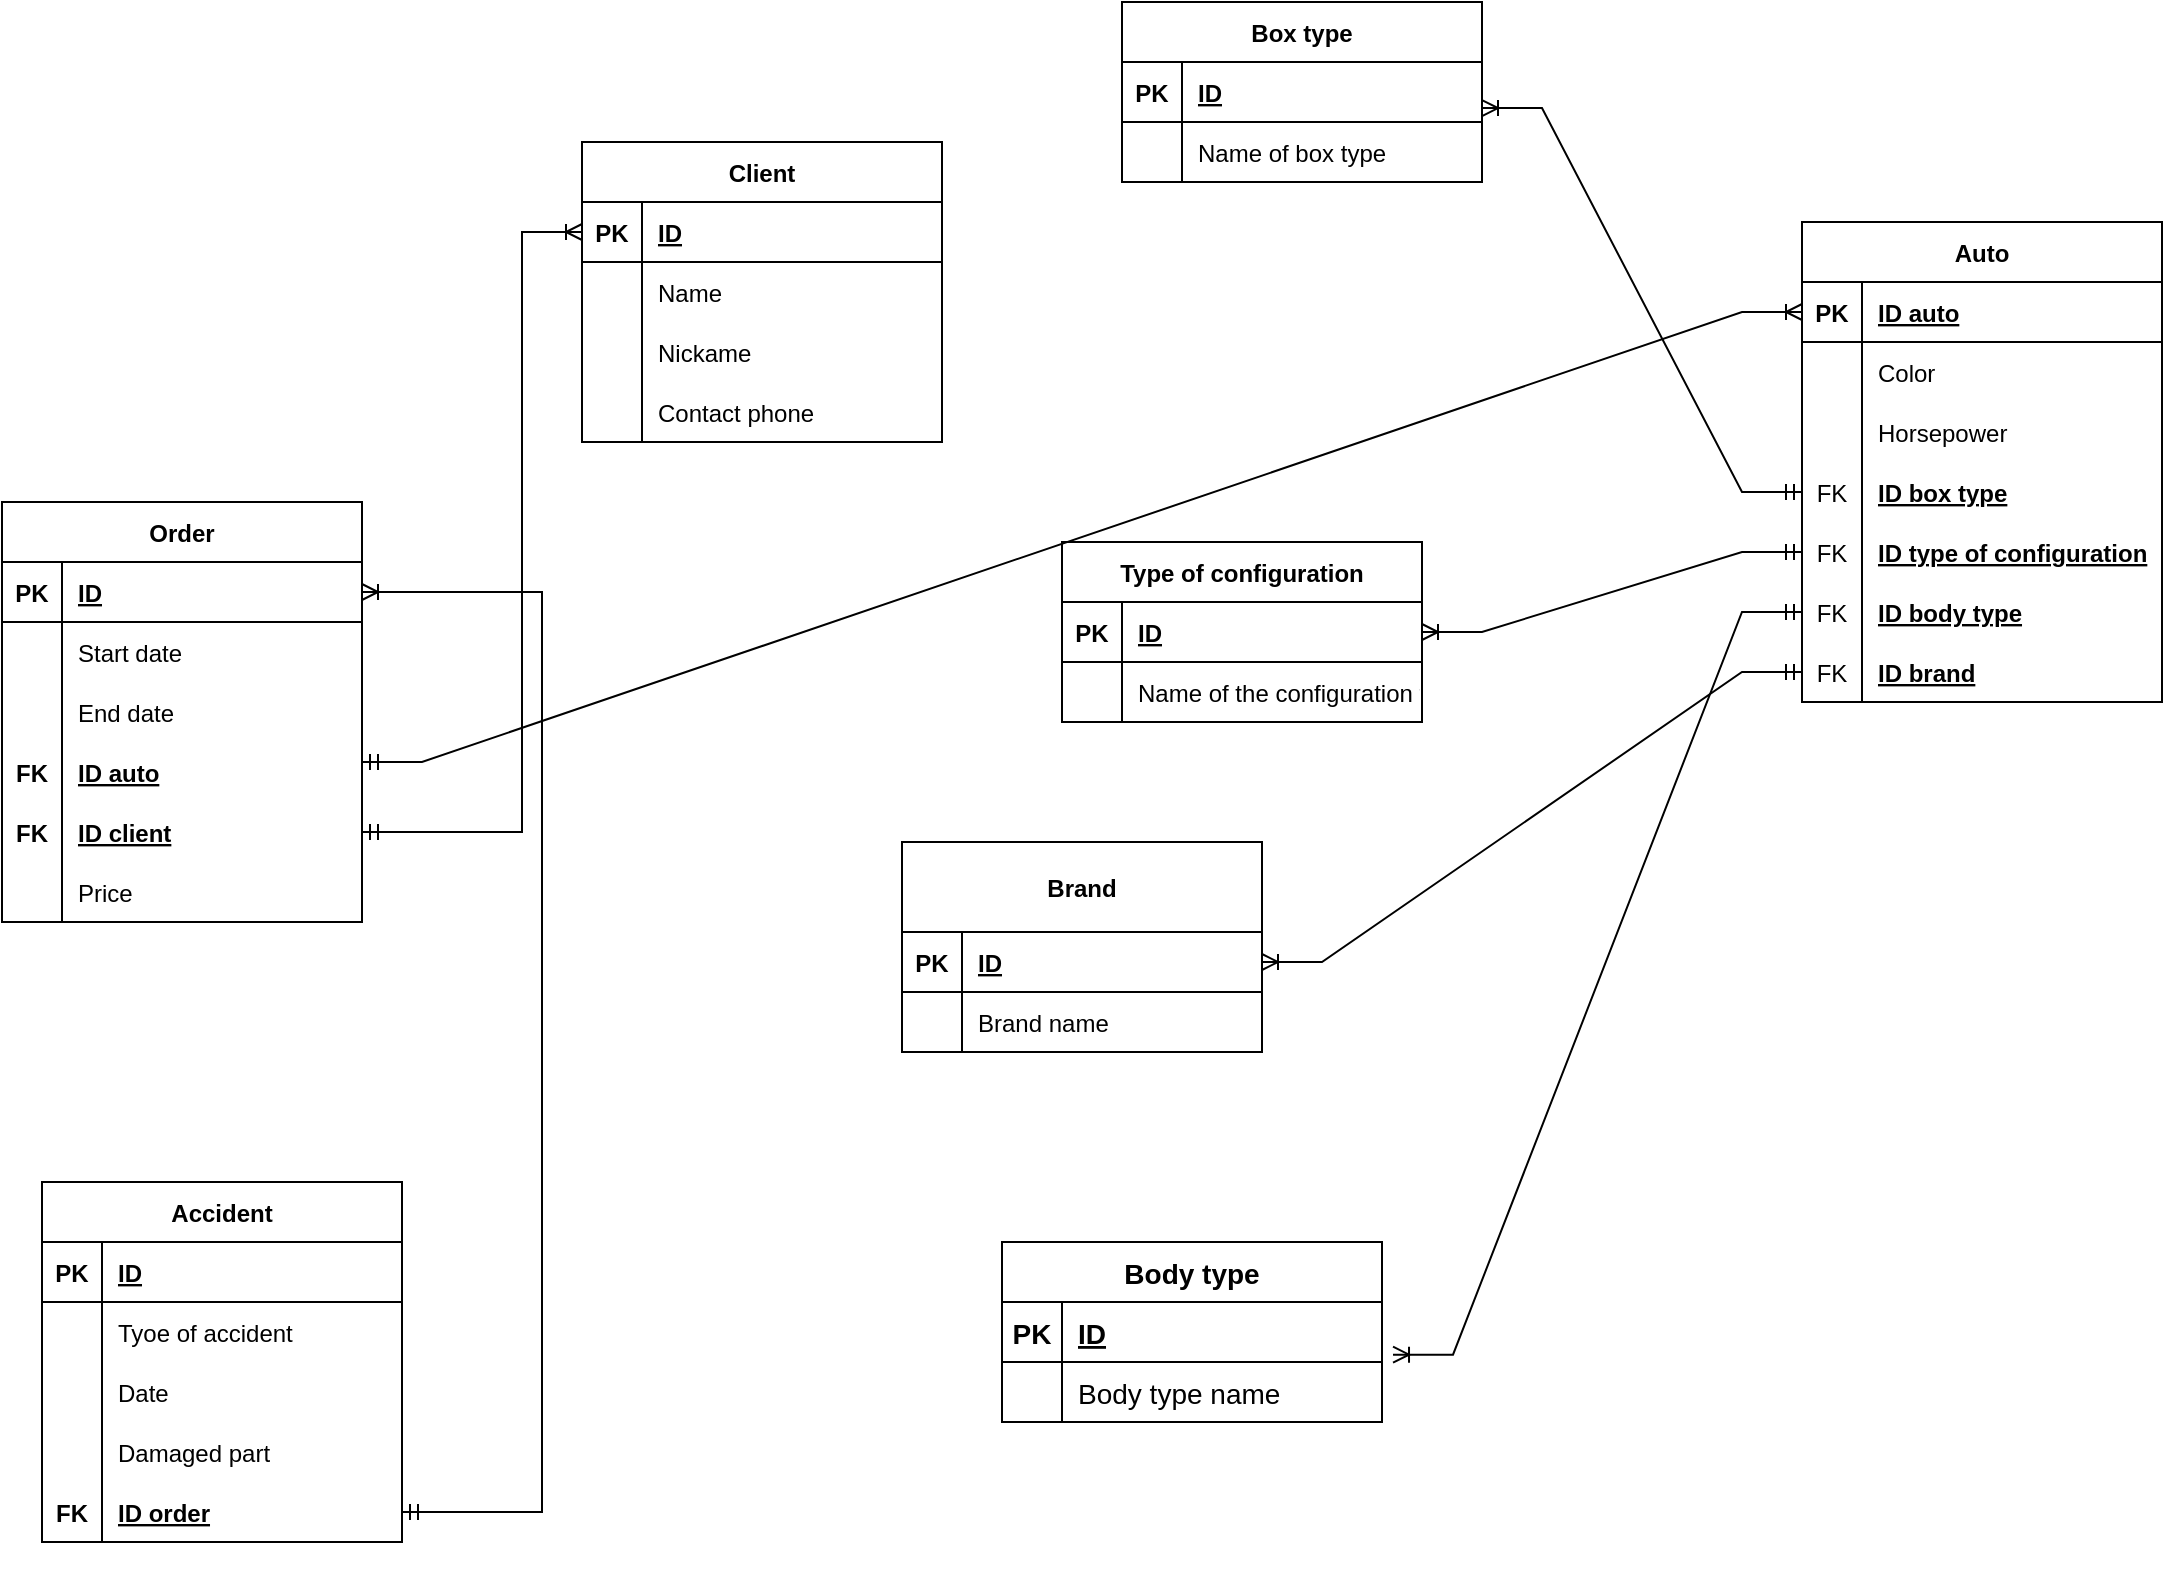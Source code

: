 <mxfile version="20.6.0" type="google"><diagram name="Page-1" id="e56a1550-8fbb-45ad-956c-1786394a9013"><mxGraphModel grid="1" page="1" gridSize="10" guides="1" tooltips="1" connect="1" arrows="1" fold="1" pageScale="1" pageWidth="1100" pageHeight="850" background="none" math="0" shadow="0"><root><mxCell id="0"/><mxCell id="1" parent="0"/><mxCell id="OHwSxQG4Iwk2W_eX7GAl-2" value="Auto" style="shape=table;startSize=30;container=1;collapsible=1;childLayout=tableLayout;fixedRows=1;rowLines=0;fontStyle=1;align=center;resizeLast=1;" vertex="1" parent="1"><mxGeometry x="960" y="-770" width="180" height="240" as="geometry"/></mxCell><mxCell id="OHwSxQG4Iwk2W_eX7GAl-3" value="" style="shape=tableRow;horizontal=0;startSize=0;swimlaneHead=0;swimlaneBody=0;fillColor=none;collapsible=0;dropTarget=0;points=[[0,0.5],[1,0.5]];portConstraint=eastwest;top=0;left=0;right=0;bottom=1;" vertex="1" parent="OHwSxQG4Iwk2W_eX7GAl-2"><mxGeometry y="30" width="180" height="30" as="geometry"/></mxCell><mxCell id="OHwSxQG4Iwk2W_eX7GAl-4" value="PK" style="shape=partialRectangle;connectable=0;fillColor=none;top=0;left=0;bottom=0;right=0;fontStyle=1;overflow=hidden;" vertex="1" parent="OHwSxQG4Iwk2W_eX7GAl-3"><mxGeometry width="30" height="30" as="geometry"><mxRectangle width="30" height="30" as="alternateBounds"/></mxGeometry></mxCell><mxCell id="OHwSxQG4Iwk2W_eX7GAl-5" value="ID auto" style="shape=partialRectangle;connectable=0;fillColor=none;top=0;left=0;bottom=0;right=0;align=left;spacingLeft=6;fontStyle=5;overflow=hidden;" vertex="1" parent="OHwSxQG4Iwk2W_eX7GAl-3"><mxGeometry x="30" width="150" height="30" as="geometry"><mxRectangle width="150" height="30" as="alternateBounds"/></mxGeometry></mxCell><mxCell id="OHwSxQG4Iwk2W_eX7GAl-12" value="" style="shape=tableRow;horizontal=0;startSize=0;swimlaneHead=0;swimlaneBody=0;fillColor=none;collapsible=0;dropTarget=0;points=[[0,0.5],[1,0.5]];portConstraint=eastwest;top=0;left=0;right=0;bottom=0;" vertex="1" parent="OHwSxQG4Iwk2W_eX7GAl-2"><mxGeometry y="60" width="180" height="30" as="geometry"/></mxCell><mxCell id="OHwSxQG4Iwk2W_eX7GAl-13" value="" style="shape=partialRectangle;connectable=0;fillColor=none;top=0;left=0;bottom=0;right=0;editable=1;overflow=hidden;" vertex="1" parent="OHwSxQG4Iwk2W_eX7GAl-12"><mxGeometry width="30" height="30" as="geometry"><mxRectangle width="30" height="30" as="alternateBounds"/></mxGeometry></mxCell><mxCell id="OHwSxQG4Iwk2W_eX7GAl-14" value="Color" style="shape=partialRectangle;connectable=0;fillColor=none;top=0;left=0;bottom=0;right=0;align=left;spacingLeft=6;overflow=hidden;" vertex="1" parent="OHwSxQG4Iwk2W_eX7GAl-12"><mxGeometry x="30" width="150" height="30" as="geometry"><mxRectangle width="150" height="30" as="alternateBounds"/></mxGeometry></mxCell><mxCell id="OHwSxQG4Iwk2W_eX7GAl-135" style="shape=tableRow;horizontal=0;startSize=0;swimlaneHead=0;swimlaneBody=0;fillColor=none;collapsible=0;dropTarget=0;points=[[0,0.5],[1,0.5]];portConstraint=eastwest;top=0;left=0;right=0;bottom=0;" vertex="1" parent="OHwSxQG4Iwk2W_eX7GAl-2"><mxGeometry y="90" width="180" height="30" as="geometry"/></mxCell><mxCell id="OHwSxQG4Iwk2W_eX7GAl-136" style="shape=partialRectangle;connectable=0;fillColor=none;top=0;left=0;bottom=0;right=0;editable=1;overflow=hidden;" vertex="1" parent="OHwSxQG4Iwk2W_eX7GAl-135"><mxGeometry width="30" height="30" as="geometry"><mxRectangle width="30" height="30" as="alternateBounds"/></mxGeometry></mxCell><mxCell id="OHwSxQG4Iwk2W_eX7GAl-137" value="Horsepower" style="shape=partialRectangle;connectable=0;fillColor=none;top=0;left=0;bottom=0;right=0;align=left;spacingLeft=6;overflow=hidden;" vertex="1" parent="OHwSxQG4Iwk2W_eX7GAl-135"><mxGeometry x="30" width="150" height="30" as="geometry"><mxRectangle width="150" height="30" as="alternateBounds"/></mxGeometry></mxCell><mxCell id="OHwSxQG4Iwk2W_eX7GAl-278" style="shape=tableRow;horizontal=0;startSize=0;swimlaneHead=0;swimlaneBody=0;fillColor=none;collapsible=0;dropTarget=0;points=[[0,0.5],[1,0.5]];portConstraint=eastwest;top=0;left=0;right=0;bottom=0;" vertex="1" parent="OHwSxQG4Iwk2W_eX7GAl-2"><mxGeometry y="120" width="180" height="30" as="geometry"/></mxCell><mxCell id="OHwSxQG4Iwk2W_eX7GAl-279" value="FK" style="shape=partialRectangle;connectable=0;fillColor=none;top=0;left=0;bottom=0;right=0;editable=1;overflow=hidden;" vertex="1" parent="OHwSxQG4Iwk2W_eX7GAl-278"><mxGeometry width="30" height="30" as="geometry"><mxRectangle width="30" height="30" as="alternateBounds"/></mxGeometry></mxCell><mxCell id="OHwSxQG4Iwk2W_eX7GAl-280" value="ID box type" style="shape=partialRectangle;connectable=0;fillColor=none;top=0;left=0;bottom=0;right=0;align=left;spacingLeft=6;overflow=hidden;fontStyle=5" vertex="1" parent="OHwSxQG4Iwk2W_eX7GAl-278"><mxGeometry x="30" width="150" height="30" as="geometry"><mxRectangle width="150" height="30" as="alternateBounds"/></mxGeometry></mxCell><mxCell id="OHwSxQG4Iwk2W_eX7GAl-284" style="shape=tableRow;horizontal=0;startSize=0;swimlaneHead=0;swimlaneBody=0;fillColor=none;collapsible=0;dropTarget=0;points=[[0,0.5],[1,0.5]];portConstraint=eastwest;top=0;left=0;right=0;bottom=0;" vertex="1" parent="OHwSxQG4Iwk2W_eX7GAl-2"><mxGeometry y="150" width="180" height="30" as="geometry"/></mxCell><mxCell id="OHwSxQG4Iwk2W_eX7GAl-285" value="FK" style="shape=partialRectangle;connectable=0;fillColor=none;top=0;left=0;bottom=0;right=0;editable=1;overflow=hidden;" vertex="1" parent="OHwSxQG4Iwk2W_eX7GAl-284"><mxGeometry width="30" height="30" as="geometry"><mxRectangle width="30" height="30" as="alternateBounds"/></mxGeometry></mxCell><mxCell id="OHwSxQG4Iwk2W_eX7GAl-286" value="ID type of configuration" style="shape=partialRectangle;connectable=0;fillColor=none;top=0;left=0;bottom=0;right=0;align=left;spacingLeft=6;overflow=hidden;fontStyle=5" vertex="1" parent="OHwSxQG4Iwk2W_eX7GAl-284"><mxGeometry x="30" width="150" height="30" as="geometry"><mxRectangle width="150" height="30" as="alternateBounds"/></mxGeometry></mxCell><mxCell id="OHwSxQG4Iwk2W_eX7GAl-289" style="shape=tableRow;horizontal=0;startSize=0;swimlaneHead=0;swimlaneBody=0;fillColor=none;collapsible=0;dropTarget=0;points=[[0,0.5],[1,0.5]];portConstraint=eastwest;top=0;left=0;right=0;bottom=0;" vertex="1" parent="OHwSxQG4Iwk2W_eX7GAl-2"><mxGeometry y="180" width="180" height="30" as="geometry"/></mxCell><mxCell id="OHwSxQG4Iwk2W_eX7GAl-290" value="FK" style="shape=partialRectangle;connectable=0;fillColor=none;top=0;left=0;bottom=0;right=0;editable=1;overflow=hidden;" vertex="1" parent="OHwSxQG4Iwk2W_eX7GAl-289"><mxGeometry width="30" height="30" as="geometry"><mxRectangle width="30" height="30" as="alternateBounds"/></mxGeometry></mxCell><mxCell id="OHwSxQG4Iwk2W_eX7GAl-291" value="ID body type" style="shape=partialRectangle;connectable=0;fillColor=none;top=0;left=0;bottom=0;right=0;align=left;spacingLeft=6;overflow=hidden;fontStyle=5" vertex="1" parent="OHwSxQG4Iwk2W_eX7GAl-289"><mxGeometry x="30" width="150" height="30" as="geometry"><mxRectangle width="150" height="30" as="alternateBounds"/></mxGeometry></mxCell><mxCell id="OHwSxQG4Iwk2W_eX7GAl-292" style="shape=tableRow;horizontal=0;startSize=0;swimlaneHead=0;swimlaneBody=0;fillColor=none;collapsible=0;dropTarget=0;points=[[0,0.5],[1,0.5]];portConstraint=eastwest;top=0;left=0;right=0;bottom=0;" vertex="1" parent="OHwSxQG4Iwk2W_eX7GAl-2"><mxGeometry y="210" width="180" height="30" as="geometry"/></mxCell><mxCell id="OHwSxQG4Iwk2W_eX7GAl-293" value="FK" style="shape=partialRectangle;connectable=0;fillColor=none;top=0;left=0;bottom=0;right=0;editable=1;overflow=hidden;" vertex="1" parent="OHwSxQG4Iwk2W_eX7GAl-292"><mxGeometry width="30" height="30" as="geometry"><mxRectangle width="30" height="30" as="alternateBounds"/></mxGeometry></mxCell><mxCell id="OHwSxQG4Iwk2W_eX7GAl-294" value="ID brand" style="shape=partialRectangle;connectable=0;fillColor=none;top=0;left=0;bottom=0;right=0;align=left;spacingLeft=6;overflow=hidden;fontStyle=5" vertex="1" parent="OHwSxQG4Iwk2W_eX7GAl-292"><mxGeometry x="30" width="150" height="30" as="geometry"><mxRectangle width="150" height="30" as="alternateBounds"/></mxGeometry></mxCell><mxCell id="OHwSxQG4Iwk2W_eX7GAl-36" value="Client" style="shape=table;startSize=30;container=1;collapsible=1;childLayout=tableLayout;fixedRows=1;rowLines=0;fontStyle=1;align=center;resizeLast=1;" vertex="1" parent="1"><mxGeometry x="350" y="-810" width="180" height="150" as="geometry"/></mxCell><mxCell id="OHwSxQG4Iwk2W_eX7GAl-37" value="" style="shape=tableRow;horizontal=0;startSize=0;swimlaneHead=0;swimlaneBody=0;fillColor=none;collapsible=0;dropTarget=0;points=[[0,0.5],[1,0.5]];portConstraint=eastwest;top=0;left=0;right=0;bottom=1;" vertex="1" parent="OHwSxQG4Iwk2W_eX7GAl-36"><mxGeometry y="30" width="180" height="30" as="geometry"/></mxCell><mxCell id="OHwSxQG4Iwk2W_eX7GAl-38" value="PK" style="shape=partialRectangle;connectable=0;fillColor=none;top=0;left=0;bottom=0;right=0;fontStyle=1;overflow=hidden;" vertex="1" parent="OHwSxQG4Iwk2W_eX7GAl-37"><mxGeometry width="30" height="30" as="geometry"><mxRectangle width="30" height="30" as="alternateBounds"/></mxGeometry></mxCell><mxCell id="OHwSxQG4Iwk2W_eX7GAl-39" value="ID" style="shape=partialRectangle;connectable=0;fillColor=none;top=0;left=0;bottom=0;right=0;align=left;spacingLeft=6;fontStyle=5;overflow=hidden;" vertex="1" parent="OHwSxQG4Iwk2W_eX7GAl-37"><mxGeometry x="30" width="150" height="30" as="geometry"><mxRectangle width="150" height="30" as="alternateBounds"/></mxGeometry></mxCell><mxCell id="OHwSxQG4Iwk2W_eX7GAl-43" value="" style="shape=tableRow;horizontal=0;startSize=0;swimlaneHead=0;swimlaneBody=0;fillColor=none;collapsible=0;dropTarget=0;points=[[0,0.5],[1,0.5]];portConstraint=eastwest;top=0;left=0;right=0;bottom=0;" vertex="1" parent="OHwSxQG4Iwk2W_eX7GAl-36"><mxGeometry y="60" width="180" height="30" as="geometry"/></mxCell><mxCell id="OHwSxQG4Iwk2W_eX7GAl-44" value="" style="shape=partialRectangle;connectable=0;fillColor=none;top=0;left=0;bottom=0;right=0;editable=1;overflow=hidden;" vertex="1" parent="OHwSxQG4Iwk2W_eX7GAl-43"><mxGeometry width="30" height="30" as="geometry"><mxRectangle width="30" height="30" as="alternateBounds"/></mxGeometry></mxCell><mxCell id="OHwSxQG4Iwk2W_eX7GAl-45" value="Name" style="shape=partialRectangle;connectable=0;fillColor=none;top=0;left=0;bottom=0;right=0;align=left;spacingLeft=6;overflow=hidden;" vertex="1" parent="OHwSxQG4Iwk2W_eX7GAl-43"><mxGeometry x="30" width="150" height="30" as="geometry"><mxRectangle width="150" height="30" as="alternateBounds"/></mxGeometry></mxCell><mxCell id="OHwSxQG4Iwk2W_eX7GAl-46" value="" style="shape=tableRow;horizontal=0;startSize=0;swimlaneHead=0;swimlaneBody=0;fillColor=none;collapsible=0;dropTarget=0;points=[[0,0.5],[1,0.5]];portConstraint=eastwest;top=0;left=0;right=0;bottom=0;" vertex="1" parent="OHwSxQG4Iwk2W_eX7GAl-36"><mxGeometry y="90" width="180" height="30" as="geometry"/></mxCell><mxCell id="OHwSxQG4Iwk2W_eX7GAl-47" value="" style="shape=partialRectangle;connectable=0;fillColor=none;top=0;left=0;bottom=0;right=0;editable=1;overflow=hidden;" vertex="1" parent="OHwSxQG4Iwk2W_eX7GAl-46"><mxGeometry width="30" height="30" as="geometry"><mxRectangle width="30" height="30" as="alternateBounds"/></mxGeometry></mxCell><mxCell id="OHwSxQG4Iwk2W_eX7GAl-48" value="Nickame" style="shape=partialRectangle;connectable=0;fillColor=none;top=0;left=0;bottom=0;right=0;align=left;spacingLeft=6;overflow=hidden;" vertex="1" parent="OHwSxQG4Iwk2W_eX7GAl-46"><mxGeometry x="30" width="150" height="30" as="geometry"><mxRectangle width="150" height="30" as="alternateBounds"/></mxGeometry></mxCell><mxCell id="qkiEtNcjVx7nkfg8av_S-1" style="shape=tableRow;horizontal=0;startSize=0;swimlaneHead=0;swimlaneBody=0;fillColor=none;collapsible=0;dropTarget=0;points=[[0,0.5],[1,0.5]];portConstraint=eastwest;top=0;left=0;right=0;bottom=0;" vertex="1" parent="OHwSxQG4Iwk2W_eX7GAl-36"><mxGeometry y="120" width="180" height="30" as="geometry"/></mxCell><mxCell id="qkiEtNcjVx7nkfg8av_S-2" style="shape=partialRectangle;connectable=0;fillColor=none;top=0;left=0;bottom=0;right=0;editable=1;overflow=hidden;" vertex="1" parent="qkiEtNcjVx7nkfg8av_S-1"><mxGeometry width="30" height="30" as="geometry"><mxRectangle width="30" height="30" as="alternateBounds"/></mxGeometry></mxCell><mxCell id="qkiEtNcjVx7nkfg8av_S-3" value="Contact phone" style="shape=partialRectangle;connectable=0;fillColor=none;top=0;left=0;bottom=0;right=0;align=left;spacingLeft=6;overflow=hidden;" vertex="1" parent="qkiEtNcjVx7nkfg8av_S-1"><mxGeometry x="30" width="150" height="30" as="geometry"><mxRectangle width="150" height="30" as="alternateBounds"/></mxGeometry></mxCell><mxCell id="OHwSxQG4Iwk2W_eX7GAl-62" value="Order" style="shape=table;startSize=30;container=1;collapsible=1;childLayout=tableLayout;fixedRows=1;rowLines=0;fontStyle=1;align=center;resizeLast=1;" vertex="1" parent="1"><mxGeometry x="60" y="-630" width="180" height="210" as="geometry"/></mxCell><mxCell id="OHwSxQG4Iwk2W_eX7GAl-63" value="" style="shape=tableRow;horizontal=0;startSize=0;swimlaneHead=0;swimlaneBody=0;fillColor=none;collapsible=0;dropTarget=0;points=[[0,0.5],[1,0.5]];portConstraint=eastwest;top=0;left=0;right=0;bottom=1;" vertex="1" parent="OHwSxQG4Iwk2W_eX7GAl-62"><mxGeometry y="30" width="180" height="30" as="geometry"/></mxCell><mxCell id="OHwSxQG4Iwk2W_eX7GAl-64" value="PK" style="shape=partialRectangle;connectable=0;fillColor=none;top=0;left=0;bottom=0;right=0;fontStyle=1;overflow=hidden;" vertex="1" parent="OHwSxQG4Iwk2W_eX7GAl-63"><mxGeometry width="30" height="30" as="geometry"><mxRectangle width="30" height="30" as="alternateBounds"/></mxGeometry></mxCell><mxCell id="OHwSxQG4Iwk2W_eX7GAl-65" value="ID" style="shape=partialRectangle;connectable=0;fillColor=none;top=0;left=0;bottom=0;right=0;align=left;spacingLeft=6;fontStyle=5;overflow=hidden;" vertex="1" parent="OHwSxQG4Iwk2W_eX7GAl-63"><mxGeometry x="30" width="150" height="30" as="geometry"><mxRectangle width="150" height="30" as="alternateBounds"/></mxGeometry></mxCell><mxCell id="OHwSxQG4Iwk2W_eX7GAl-66" value="" style="shape=tableRow;horizontal=0;startSize=0;swimlaneHead=0;swimlaneBody=0;fillColor=none;collapsible=0;dropTarget=0;points=[[0,0.5],[1,0.5]];portConstraint=eastwest;top=0;left=0;right=0;bottom=0;" vertex="1" parent="OHwSxQG4Iwk2W_eX7GAl-62"><mxGeometry y="60" width="180" height="30" as="geometry"/></mxCell><mxCell id="OHwSxQG4Iwk2W_eX7GAl-67" value="" style="shape=partialRectangle;connectable=0;fillColor=none;top=0;left=0;bottom=0;right=0;editable=1;overflow=hidden;" vertex="1" parent="OHwSxQG4Iwk2W_eX7GAl-66"><mxGeometry width="30" height="30" as="geometry"><mxRectangle width="30" height="30" as="alternateBounds"/></mxGeometry></mxCell><mxCell id="OHwSxQG4Iwk2W_eX7GAl-68" value="Start date" style="shape=partialRectangle;connectable=0;fillColor=none;top=0;left=0;bottom=0;right=0;align=left;spacingLeft=6;overflow=hidden;" vertex="1" parent="OHwSxQG4Iwk2W_eX7GAl-66"><mxGeometry x="30" width="150" height="30" as="geometry"><mxRectangle width="150" height="30" as="alternateBounds"/></mxGeometry></mxCell><mxCell id="qkiEtNcjVx7nkfg8av_S-4" style="shape=tableRow;horizontal=0;startSize=0;swimlaneHead=0;swimlaneBody=0;fillColor=none;collapsible=0;dropTarget=0;points=[[0,0.5],[1,0.5]];portConstraint=eastwest;top=0;left=0;right=0;bottom=0;" vertex="1" parent="OHwSxQG4Iwk2W_eX7GAl-62"><mxGeometry y="90" width="180" height="30" as="geometry"/></mxCell><mxCell id="qkiEtNcjVx7nkfg8av_S-5" style="shape=partialRectangle;connectable=0;fillColor=none;top=0;left=0;bottom=0;right=0;editable=1;overflow=hidden;" vertex="1" parent="qkiEtNcjVx7nkfg8av_S-4"><mxGeometry width="30" height="30" as="geometry"><mxRectangle width="30" height="30" as="alternateBounds"/></mxGeometry></mxCell><mxCell id="qkiEtNcjVx7nkfg8av_S-6" value="End date" style="shape=partialRectangle;connectable=0;fillColor=none;top=0;left=0;bottom=0;right=0;align=left;spacingLeft=6;overflow=hidden;" vertex="1" parent="qkiEtNcjVx7nkfg8av_S-4"><mxGeometry x="30" width="150" height="30" as="geometry"><mxRectangle width="150" height="30" as="alternateBounds"/></mxGeometry></mxCell><mxCell id="OHwSxQG4Iwk2W_eX7GAl-69" value="" style="shape=tableRow;horizontal=0;startSize=0;swimlaneHead=0;swimlaneBody=0;fillColor=none;collapsible=0;dropTarget=0;points=[[0,0.5],[1,0.5]];portConstraint=eastwest;top=0;left=0;right=0;bottom=0;" vertex="1" parent="OHwSxQG4Iwk2W_eX7GAl-62"><mxGeometry y="120" width="180" height="30" as="geometry"/></mxCell><mxCell id="OHwSxQG4Iwk2W_eX7GAl-70" value="FK" style="shape=partialRectangle;connectable=0;fillColor=none;top=0;left=0;bottom=0;right=0;editable=1;overflow=hidden;fontStyle=1" vertex="1" parent="OHwSxQG4Iwk2W_eX7GAl-69"><mxGeometry width="30" height="30" as="geometry"><mxRectangle width="30" height="30" as="alternateBounds"/></mxGeometry></mxCell><mxCell id="OHwSxQG4Iwk2W_eX7GAl-71" value="ID auto" style="shape=partialRectangle;connectable=0;fillColor=none;top=0;left=0;bottom=0;right=0;align=left;spacingLeft=6;overflow=hidden;fontStyle=5" vertex="1" parent="OHwSxQG4Iwk2W_eX7GAl-69"><mxGeometry x="30" width="150" height="30" as="geometry"><mxRectangle width="150" height="30" as="alternateBounds"/></mxGeometry></mxCell><mxCell id="OHwSxQG4Iwk2W_eX7GAl-72" value="" style="shape=tableRow;horizontal=0;startSize=0;swimlaneHead=0;swimlaneBody=0;fillColor=none;collapsible=0;dropTarget=0;points=[[0,0.5],[1,0.5]];portConstraint=eastwest;top=0;left=0;right=0;bottom=0;" vertex="1" parent="OHwSxQG4Iwk2W_eX7GAl-62"><mxGeometry y="150" width="180" height="30" as="geometry"/></mxCell><mxCell id="OHwSxQG4Iwk2W_eX7GAl-73" value="FK" style="shape=partialRectangle;connectable=0;fillColor=none;top=0;left=0;bottom=0;right=0;editable=1;overflow=hidden;fontStyle=1" vertex="1" parent="OHwSxQG4Iwk2W_eX7GAl-72"><mxGeometry width="30" height="30" as="geometry"><mxRectangle width="30" height="30" as="alternateBounds"/></mxGeometry></mxCell><mxCell id="OHwSxQG4Iwk2W_eX7GAl-74" value="ID client" style="shape=partialRectangle;connectable=0;fillColor=none;top=0;left=0;bottom=0;right=0;align=left;spacingLeft=6;overflow=hidden;fontStyle=5" vertex="1" parent="OHwSxQG4Iwk2W_eX7GAl-72"><mxGeometry x="30" width="150" height="30" as="geometry"><mxRectangle width="150" height="30" as="alternateBounds"/></mxGeometry></mxCell><mxCell id="OHwSxQG4Iwk2W_eX7GAl-144" style="shape=tableRow;horizontal=0;startSize=0;swimlaneHead=0;swimlaneBody=0;fillColor=none;collapsible=0;dropTarget=0;points=[[0,0.5],[1,0.5]];portConstraint=eastwest;top=0;left=0;right=0;bottom=0;" vertex="1" parent="OHwSxQG4Iwk2W_eX7GAl-62"><mxGeometry y="180" width="180" height="30" as="geometry"/></mxCell><mxCell id="OHwSxQG4Iwk2W_eX7GAl-145" style="shape=partialRectangle;connectable=0;fillColor=none;top=0;left=0;bottom=0;right=0;editable=1;overflow=hidden;fontStyle=5" vertex="1" parent="OHwSxQG4Iwk2W_eX7GAl-144"><mxGeometry width="30" height="30" as="geometry"><mxRectangle width="30" height="30" as="alternateBounds"/></mxGeometry></mxCell><mxCell id="OHwSxQG4Iwk2W_eX7GAl-146" value="Price" style="shape=partialRectangle;connectable=0;fillColor=none;top=0;left=0;bottom=0;right=0;align=left;spacingLeft=6;overflow=hidden;fontStyle=0" vertex="1" parent="OHwSxQG4Iwk2W_eX7GAl-144"><mxGeometry x="30" width="150" height="30" as="geometry"><mxRectangle width="150" height="30" as="alternateBounds"/></mxGeometry></mxCell><mxCell id="OHwSxQG4Iwk2W_eX7GAl-118" value="" style="shape=tableRow;horizontal=0;startSize=0;swimlaneHead=0;swimlaneBody=0;fillColor=none;collapsible=0;dropTarget=0;points=[[0,0.5],[1,0.5]];portConstraint=eastwest;top=0;left=0;right=0;bottom=0;" vertex="1" parent="1"><mxGeometry x="470" y="-120" width="180" height="30" as="geometry"/></mxCell><mxCell id="OHwSxQG4Iwk2W_eX7GAl-119" value="" style="shape=partialRectangle;connectable=0;fillColor=none;top=0;left=0;bottom=0;right=0;editable=1;overflow=hidden;" vertex="1" parent="OHwSxQG4Iwk2W_eX7GAl-118"><mxGeometry width="30" height="30" as="geometry"><mxRectangle width="30" height="30" as="alternateBounds"/></mxGeometry></mxCell><mxCell id="OHwSxQG4Iwk2W_eX7GAl-168" value="Accident" style="shape=table;startSize=30;container=1;collapsible=1;childLayout=tableLayout;fixedRows=1;rowLines=0;fontStyle=1;align=center;resizeLast=1;" vertex="1" parent="1"><mxGeometry x="80" y="-290" width="180" height="180" as="geometry"/></mxCell><mxCell id="OHwSxQG4Iwk2W_eX7GAl-169" value="" style="shape=tableRow;horizontal=0;startSize=0;swimlaneHead=0;swimlaneBody=0;fillColor=none;collapsible=0;dropTarget=0;points=[[0,0.5],[1,0.5]];portConstraint=eastwest;top=0;left=0;right=0;bottom=1;" vertex="1" parent="OHwSxQG4Iwk2W_eX7GAl-168"><mxGeometry y="30" width="180" height="30" as="geometry"/></mxCell><mxCell id="OHwSxQG4Iwk2W_eX7GAl-170" value="PK" style="shape=partialRectangle;connectable=0;fillColor=none;top=0;left=0;bottom=0;right=0;fontStyle=1;overflow=hidden;" vertex="1" parent="OHwSxQG4Iwk2W_eX7GAl-169"><mxGeometry width="30" height="30" as="geometry"><mxRectangle width="30" height="30" as="alternateBounds"/></mxGeometry></mxCell><mxCell id="OHwSxQG4Iwk2W_eX7GAl-171" value="ID" style="shape=partialRectangle;connectable=0;fillColor=none;top=0;left=0;bottom=0;right=0;align=left;spacingLeft=6;fontStyle=5;overflow=hidden;" vertex="1" parent="OHwSxQG4Iwk2W_eX7GAl-169"><mxGeometry x="30" width="150" height="30" as="geometry"><mxRectangle width="150" height="30" as="alternateBounds"/></mxGeometry></mxCell><mxCell id="OHwSxQG4Iwk2W_eX7GAl-172" value="" style="shape=tableRow;horizontal=0;startSize=0;swimlaneHead=0;swimlaneBody=0;fillColor=none;collapsible=0;dropTarget=0;points=[[0,0.5],[1,0.5]];portConstraint=eastwest;top=0;left=0;right=0;bottom=0;" vertex="1" parent="OHwSxQG4Iwk2W_eX7GAl-168"><mxGeometry y="60" width="180" height="30" as="geometry"/></mxCell><mxCell id="OHwSxQG4Iwk2W_eX7GAl-173" value="" style="shape=partialRectangle;connectable=0;fillColor=none;top=0;left=0;bottom=0;right=0;editable=1;overflow=hidden;" vertex="1" parent="OHwSxQG4Iwk2W_eX7GAl-172"><mxGeometry width="30" height="30" as="geometry"><mxRectangle width="30" height="30" as="alternateBounds"/></mxGeometry></mxCell><mxCell id="OHwSxQG4Iwk2W_eX7GAl-174" value="Tyoe of accident" style="shape=partialRectangle;connectable=0;fillColor=none;top=0;left=0;bottom=0;right=0;align=left;spacingLeft=6;overflow=hidden;" vertex="1" parent="OHwSxQG4Iwk2W_eX7GAl-172"><mxGeometry x="30" width="150" height="30" as="geometry"><mxRectangle width="150" height="30" as="alternateBounds"/></mxGeometry></mxCell><mxCell id="OHwSxQG4Iwk2W_eX7GAl-175" value="" style="shape=tableRow;horizontal=0;startSize=0;swimlaneHead=0;swimlaneBody=0;fillColor=none;collapsible=0;dropTarget=0;points=[[0,0.5],[1,0.5]];portConstraint=eastwest;top=0;left=0;right=0;bottom=0;" vertex="1" parent="OHwSxQG4Iwk2W_eX7GAl-168"><mxGeometry y="90" width="180" height="30" as="geometry"/></mxCell><mxCell id="OHwSxQG4Iwk2W_eX7GAl-176" value="" style="shape=partialRectangle;connectable=0;fillColor=none;top=0;left=0;bottom=0;right=0;editable=1;overflow=hidden;" vertex="1" parent="OHwSxQG4Iwk2W_eX7GAl-175"><mxGeometry width="30" height="30" as="geometry"><mxRectangle width="30" height="30" as="alternateBounds"/></mxGeometry></mxCell><mxCell id="OHwSxQG4Iwk2W_eX7GAl-177" value="Date" style="shape=partialRectangle;connectable=0;fillColor=none;top=0;left=0;bottom=0;right=0;align=left;spacingLeft=6;overflow=hidden;" vertex="1" parent="OHwSxQG4Iwk2W_eX7GAl-175"><mxGeometry x="30" width="150" height="30" as="geometry"><mxRectangle width="150" height="30" as="alternateBounds"/></mxGeometry></mxCell><mxCell id="OHwSxQG4Iwk2W_eX7GAl-178" value="" style="shape=tableRow;horizontal=0;startSize=0;swimlaneHead=0;swimlaneBody=0;fillColor=none;collapsible=0;dropTarget=0;points=[[0,0.5],[1,0.5]];portConstraint=eastwest;top=0;left=0;right=0;bottom=0;" vertex="1" parent="OHwSxQG4Iwk2W_eX7GAl-168"><mxGeometry y="120" width="180" height="30" as="geometry"/></mxCell><mxCell id="OHwSxQG4Iwk2W_eX7GAl-179" value="" style="shape=partialRectangle;connectable=0;fillColor=none;top=0;left=0;bottom=0;right=0;editable=1;overflow=hidden;" vertex="1" parent="OHwSxQG4Iwk2W_eX7GAl-178"><mxGeometry width="30" height="30" as="geometry"><mxRectangle width="30" height="30" as="alternateBounds"/></mxGeometry></mxCell><mxCell id="OHwSxQG4Iwk2W_eX7GAl-180" value="Damaged part" style="shape=partialRectangle;connectable=0;fillColor=none;top=0;left=0;bottom=0;right=0;align=left;spacingLeft=6;overflow=hidden;" vertex="1" parent="OHwSxQG4Iwk2W_eX7GAl-178"><mxGeometry x="30" width="150" height="30" as="geometry"><mxRectangle width="150" height="30" as="alternateBounds"/></mxGeometry></mxCell><mxCell id="uw3r3L_dq7pvDBiLHXTa-1" style="shape=tableRow;horizontal=0;startSize=0;swimlaneHead=0;swimlaneBody=0;fillColor=none;collapsible=0;dropTarget=0;points=[[0,0.5],[1,0.5]];portConstraint=eastwest;top=0;left=0;right=0;bottom=0;" vertex="1" parent="OHwSxQG4Iwk2W_eX7GAl-168"><mxGeometry y="150" width="180" height="30" as="geometry"/></mxCell><mxCell id="uw3r3L_dq7pvDBiLHXTa-2" value="FK" style="shape=partialRectangle;connectable=0;fillColor=none;top=0;left=0;bottom=0;right=0;editable=1;overflow=hidden;fontStyle=1" vertex="1" parent="uw3r3L_dq7pvDBiLHXTa-1"><mxGeometry width="30" height="30" as="geometry"><mxRectangle width="30" height="30" as="alternateBounds"/></mxGeometry></mxCell><mxCell id="uw3r3L_dq7pvDBiLHXTa-3" value="ID order" style="shape=partialRectangle;connectable=0;fillColor=none;top=0;left=0;bottom=0;right=0;align=left;spacingLeft=6;overflow=hidden;fontStyle=5" vertex="1" parent="uw3r3L_dq7pvDBiLHXTa-1"><mxGeometry x="30" width="150" height="30" as="geometry"><mxRectangle width="150" height="30" as="alternateBounds"/></mxGeometry></mxCell><mxCell id="OHwSxQG4Iwk2W_eX7GAl-194" value="Box type" style="shape=table;startSize=30;container=1;collapsible=1;childLayout=tableLayout;fixedRows=1;rowLines=0;fontStyle=1;align=center;resizeLast=1;" vertex="1" parent="1"><mxGeometry x="620" y="-880" width="180" height="90" as="geometry"/></mxCell><mxCell id="OHwSxQG4Iwk2W_eX7GAl-195" value="" style="shape=tableRow;horizontal=0;startSize=0;swimlaneHead=0;swimlaneBody=0;fillColor=none;collapsible=0;dropTarget=0;points=[[0,0.5],[1,0.5]];portConstraint=eastwest;top=0;left=0;right=0;bottom=1;" vertex="1" parent="OHwSxQG4Iwk2W_eX7GAl-194"><mxGeometry y="30" width="180" height="30" as="geometry"/></mxCell><mxCell id="OHwSxQG4Iwk2W_eX7GAl-196" value="PK" style="shape=partialRectangle;connectable=0;fillColor=none;top=0;left=0;bottom=0;right=0;fontStyle=1;overflow=hidden;" vertex="1" parent="OHwSxQG4Iwk2W_eX7GAl-195"><mxGeometry width="30" height="30" as="geometry"><mxRectangle width="30" height="30" as="alternateBounds"/></mxGeometry></mxCell><mxCell id="OHwSxQG4Iwk2W_eX7GAl-197" value="ID" style="shape=partialRectangle;connectable=0;fillColor=none;top=0;left=0;bottom=0;right=0;align=left;spacingLeft=6;fontStyle=5;overflow=hidden;" vertex="1" parent="OHwSxQG4Iwk2W_eX7GAl-195"><mxGeometry x="30" width="150" height="30" as="geometry"><mxRectangle width="150" height="30" as="alternateBounds"/></mxGeometry></mxCell><mxCell id="OHwSxQG4Iwk2W_eX7GAl-220" style="shape=tableRow;horizontal=0;startSize=0;swimlaneHead=0;swimlaneBody=0;fillColor=none;collapsible=0;dropTarget=0;points=[[0,0.5],[1,0.5]];portConstraint=eastwest;top=0;left=0;right=0;bottom=1;" vertex="1" parent="OHwSxQG4Iwk2W_eX7GAl-194"><mxGeometry y="60" width="180" height="30" as="geometry"/></mxCell><mxCell id="OHwSxQG4Iwk2W_eX7GAl-221" style="shape=partialRectangle;connectable=0;fillColor=none;top=0;left=0;bottom=0;right=0;fontStyle=1;overflow=hidden;" vertex="1" parent="OHwSxQG4Iwk2W_eX7GAl-220"><mxGeometry width="30" height="30" as="geometry"><mxRectangle width="30" height="30" as="alternateBounds"/></mxGeometry></mxCell><mxCell id="OHwSxQG4Iwk2W_eX7GAl-222" value="Name of box type" style="shape=partialRectangle;connectable=0;fillColor=none;top=0;left=0;bottom=0;right=0;align=left;spacingLeft=6;fontStyle=0;overflow=hidden;" vertex="1" parent="OHwSxQG4Iwk2W_eX7GAl-220"><mxGeometry x="30" width="150" height="30" as="geometry"><mxRectangle width="150" height="30" as="alternateBounds"/></mxGeometry></mxCell><mxCell id="OHwSxQG4Iwk2W_eX7GAl-207" value="Type of configuration" style="shape=table;startSize=30;container=1;collapsible=1;childLayout=tableLayout;fixedRows=1;rowLines=0;fontStyle=1;align=center;resizeLast=1;" vertex="1" parent="1"><mxGeometry x="590" y="-610" width="180" height="90" as="geometry"/></mxCell><mxCell id="OHwSxQG4Iwk2W_eX7GAl-208" value="" style="shape=tableRow;horizontal=0;startSize=0;swimlaneHead=0;swimlaneBody=0;fillColor=none;collapsible=0;dropTarget=0;points=[[0,0.5],[1,0.5]];portConstraint=eastwest;top=0;left=0;right=0;bottom=1;" vertex="1" parent="OHwSxQG4Iwk2W_eX7GAl-207"><mxGeometry y="30" width="180" height="30" as="geometry"/></mxCell><mxCell id="OHwSxQG4Iwk2W_eX7GAl-209" value="PK" style="shape=partialRectangle;connectable=0;fillColor=none;top=0;left=0;bottom=0;right=0;fontStyle=1;overflow=hidden;" vertex="1" parent="OHwSxQG4Iwk2W_eX7GAl-208"><mxGeometry width="30" height="30" as="geometry"><mxRectangle width="30" height="30" as="alternateBounds"/></mxGeometry></mxCell><mxCell id="OHwSxQG4Iwk2W_eX7GAl-210" value="ID" style="shape=partialRectangle;connectable=0;fillColor=none;top=0;left=0;bottom=0;right=0;align=left;spacingLeft=6;fontStyle=5;overflow=hidden;" vertex="1" parent="OHwSxQG4Iwk2W_eX7GAl-208"><mxGeometry x="30" width="150" height="30" as="geometry"><mxRectangle width="150" height="30" as="alternateBounds"/></mxGeometry></mxCell><mxCell id="OHwSxQG4Iwk2W_eX7GAl-211" value="" style="shape=tableRow;horizontal=0;startSize=0;swimlaneHead=0;swimlaneBody=0;fillColor=none;collapsible=0;dropTarget=0;points=[[0,0.5],[1,0.5]];portConstraint=eastwest;top=0;left=0;right=0;bottom=0;" vertex="1" parent="OHwSxQG4Iwk2W_eX7GAl-207"><mxGeometry y="60" width="180" height="30" as="geometry"/></mxCell><mxCell id="OHwSxQG4Iwk2W_eX7GAl-212" value="" style="shape=partialRectangle;connectable=0;fillColor=none;top=0;left=0;bottom=0;right=0;editable=1;overflow=hidden;" vertex="1" parent="OHwSxQG4Iwk2W_eX7GAl-211"><mxGeometry width="30" height="30" as="geometry"><mxRectangle width="30" height="30" as="alternateBounds"/></mxGeometry></mxCell><mxCell id="OHwSxQG4Iwk2W_eX7GAl-213" value="Name of the configuration type" style="shape=partialRectangle;connectable=0;fillColor=none;top=0;left=0;bottom=0;right=0;align=left;spacingLeft=6;overflow=hidden;" vertex="1" parent="OHwSxQG4Iwk2W_eX7GAl-211"><mxGeometry x="30" width="150" height="30" as="geometry"><mxRectangle width="150" height="30" as="alternateBounds"/></mxGeometry></mxCell><mxCell id="OHwSxQG4Iwk2W_eX7GAl-226" value="Brand" style="shape=table;startSize=45;container=1;collapsible=1;childLayout=tableLayout;fixedRows=1;rowLines=0;fontStyle=1;align=center;resizeLast=1;" vertex="1" parent="1"><mxGeometry x="510" y="-460" width="180" height="105" as="geometry"><mxRectangle x="540" y="-460" width="80" height="30" as="alternateBounds"/></mxGeometry></mxCell><mxCell id="OHwSxQG4Iwk2W_eX7GAl-227" value="" style="shape=tableRow;horizontal=0;startSize=0;swimlaneHead=0;swimlaneBody=0;fillColor=none;collapsible=0;dropTarget=0;points=[[0,0.5],[1,0.5]];portConstraint=eastwest;top=0;left=0;right=0;bottom=1;" vertex="1" parent="OHwSxQG4Iwk2W_eX7GAl-226"><mxGeometry y="45" width="180" height="30" as="geometry"/></mxCell><mxCell id="OHwSxQG4Iwk2W_eX7GAl-228" value="PK" style="shape=partialRectangle;connectable=0;fillColor=none;top=0;left=0;bottom=0;right=0;fontStyle=1;overflow=hidden;" vertex="1" parent="OHwSxQG4Iwk2W_eX7GAl-227"><mxGeometry width="30" height="30" as="geometry"><mxRectangle width="30" height="30" as="alternateBounds"/></mxGeometry></mxCell><mxCell id="OHwSxQG4Iwk2W_eX7GAl-229" value="ID" style="shape=partialRectangle;connectable=0;fillColor=none;top=0;left=0;bottom=0;right=0;align=left;spacingLeft=6;fontStyle=5;overflow=hidden;" vertex="1" parent="OHwSxQG4Iwk2W_eX7GAl-227"><mxGeometry x="30" width="150" height="30" as="geometry"><mxRectangle width="150" height="30" as="alternateBounds"/></mxGeometry></mxCell><mxCell id="OHwSxQG4Iwk2W_eX7GAl-230" value="" style="shape=tableRow;horizontal=0;startSize=0;swimlaneHead=0;swimlaneBody=0;fillColor=none;collapsible=0;dropTarget=0;points=[[0,0.5],[1,0.5]];portConstraint=eastwest;top=0;left=0;right=0;bottom=0;" vertex="1" parent="OHwSxQG4Iwk2W_eX7GAl-226"><mxGeometry y="75" width="180" height="30" as="geometry"/></mxCell><mxCell id="OHwSxQG4Iwk2W_eX7GAl-231" value="" style="shape=partialRectangle;connectable=0;fillColor=none;top=0;left=0;bottom=0;right=0;editable=1;overflow=hidden;" vertex="1" parent="OHwSxQG4Iwk2W_eX7GAl-230"><mxGeometry width="30" height="30" as="geometry"><mxRectangle width="30" height="30" as="alternateBounds"/></mxGeometry></mxCell><mxCell id="OHwSxQG4Iwk2W_eX7GAl-232" value="Brand name" style="shape=partialRectangle;connectable=0;fillColor=none;top=0;left=0;bottom=0;right=0;align=left;spacingLeft=6;overflow=hidden;" vertex="1" parent="OHwSxQG4Iwk2W_eX7GAl-230"><mxGeometry x="30" width="150" height="30" as="geometry"><mxRectangle width="150" height="30" as="alternateBounds"/></mxGeometry></mxCell><mxCell id="OHwSxQG4Iwk2W_eX7GAl-257" value="Body type" style="shape=table;startSize=30;container=1;collapsible=1;childLayout=tableLayout;fixedRows=1;rowLines=0;fontStyle=1;align=center;resizeLast=1;fontSize=14;" vertex="1" parent="1"><mxGeometry x="560" y="-260" width="190" height="90" as="geometry"/></mxCell><mxCell id="OHwSxQG4Iwk2W_eX7GAl-258" value="" style="shape=tableRow;horizontal=0;startSize=0;swimlaneHead=0;swimlaneBody=0;fillColor=none;collapsible=0;dropTarget=0;points=[[0,0.5],[1,0.5]];portConstraint=eastwest;top=0;left=0;right=0;bottom=1;fontSize=14;" vertex="1" parent="OHwSxQG4Iwk2W_eX7GAl-257"><mxGeometry y="30" width="190" height="30" as="geometry"/></mxCell><mxCell id="OHwSxQG4Iwk2W_eX7GAl-259" value="PK" style="shape=partialRectangle;connectable=0;fillColor=none;top=0;left=0;bottom=0;right=0;fontStyle=1;overflow=hidden;fontSize=14;" vertex="1" parent="OHwSxQG4Iwk2W_eX7GAl-258"><mxGeometry width="30" height="30" as="geometry"><mxRectangle width="30" height="30" as="alternateBounds"/></mxGeometry></mxCell><mxCell id="OHwSxQG4Iwk2W_eX7GAl-260" value="ID" style="shape=partialRectangle;connectable=0;fillColor=none;top=0;left=0;bottom=0;right=0;align=left;spacingLeft=6;fontStyle=5;overflow=hidden;fontSize=14;" vertex="1" parent="OHwSxQG4Iwk2W_eX7GAl-258"><mxGeometry x="30" width="160" height="30" as="geometry"><mxRectangle width="160" height="30" as="alternateBounds"/></mxGeometry></mxCell><mxCell id="OHwSxQG4Iwk2W_eX7GAl-261" value="" style="shape=tableRow;horizontal=0;startSize=0;swimlaneHead=0;swimlaneBody=0;fillColor=none;collapsible=0;dropTarget=0;points=[[0,0.5],[1,0.5]];portConstraint=eastwest;top=0;left=0;right=0;bottom=0;fontSize=14;" vertex="1" parent="OHwSxQG4Iwk2W_eX7GAl-257"><mxGeometry y="60" width="190" height="30" as="geometry"/></mxCell><mxCell id="OHwSxQG4Iwk2W_eX7GAl-262" value="" style="shape=partialRectangle;connectable=0;fillColor=none;top=0;left=0;bottom=0;right=0;editable=1;overflow=hidden;fontSize=14;" vertex="1" parent="OHwSxQG4Iwk2W_eX7GAl-261"><mxGeometry width="30" height="30" as="geometry"><mxRectangle width="30" height="30" as="alternateBounds"/></mxGeometry></mxCell><mxCell id="OHwSxQG4Iwk2W_eX7GAl-263" value="Body type name" style="shape=partialRectangle;connectable=0;fillColor=none;top=0;left=0;bottom=0;right=0;align=left;spacingLeft=6;overflow=hidden;fontSize=14;" vertex="1" parent="OHwSxQG4Iwk2W_eX7GAl-261"><mxGeometry x="30" width="160" height="30" as="geometry"><mxRectangle width="160" height="30" as="alternateBounds"/></mxGeometry></mxCell><mxCell id="OHwSxQG4Iwk2W_eX7GAl-276" value="" style="edgeStyle=elbowEdgeStyle;fontSize=12;html=1;endArrow=ERmandOne;startArrow=ERoneToMany;rounded=0;entryX=1;entryY=0.5;entryDx=0;entryDy=0;exitX=0;exitY=0.5;exitDx=0;exitDy=0;startFill=0;endFill=0;" edge="1" parent="1" source="OHwSxQG4Iwk2W_eX7GAl-37" target="OHwSxQG4Iwk2W_eX7GAl-72"><mxGeometry width="100" height="100" relative="1" as="geometry"><mxPoint x="420" y="-650" as="sourcePoint"/><mxPoint x="280" y="-460" as="targetPoint"/><Array as="points"><mxPoint x="320" y="-550"/></Array></mxGeometry></mxCell><mxCell id="OHwSxQG4Iwk2W_eX7GAl-277" value="" style="edgeStyle=entityRelationEdgeStyle;fontSize=12;html=1;endArrow=ERoneToMany;startArrow=ERmandOne;rounded=0;exitX=1;exitY=0.333;exitDx=0;exitDy=0;exitPerimeter=0;entryX=0;entryY=0.5;entryDx=0;entryDy=0;endFill=0;startFill=0;" edge="1" parent="1" source="OHwSxQG4Iwk2W_eX7GAl-69" target="OHwSxQG4Iwk2W_eX7GAl-3"><mxGeometry width="100" height="100" relative="1" as="geometry"><mxPoint x="240" y="-520" as="sourcePoint"/><mxPoint x="340" y="-620" as="targetPoint"/></mxGeometry></mxCell><mxCell id="OHwSxQG4Iwk2W_eX7GAl-287" value="" style="edgeStyle=entityRelationEdgeStyle;fontSize=12;html=1;endArrow=ERmandOne;startArrow=ERoneToMany;rounded=0;entryX=0;entryY=0.5;entryDx=0;entryDy=0;startFill=0;" edge="1" parent="1" target="OHwSxQG4Iwk2W_eX7GAl-292"><mxGeometry width="100" height="100" relative="1" as="geometry"><mxPoint x="690" y="-400" as="sourcePoint"/><mxPoint x="790" y="-500" as="targetPoint"/></mxGeometry></mxCell><mxCell id="OHwSxQG4Iwk2W_eX7GAl-288" value="" style="edgeStyle=entityRelationEdgeStyle;fontSize=12;html=1;endArrow=ERmandOne;startArrow=ERoneToMany;rounded=0;entryX=0;entryY=0.5;entryDx=0;entryDy=0;exitX=1.029;exitY=0.878;exitDx=0;exitDy=0;exitPerimeter=0;startFill=0;" edge="1" parent="1" source="OHwSxQG4Iwk2W_eX7GAl-258" target="OHwSxQG4Iwk2W_eX7GAl-289"><mxGeometry width="100" height="100" relative="1" as="geometry"><mxPoint x="740" y="-210" as="sourcePoint"/><mxPoint x="940" y="-490" as="targetPoint"/></mxGeometry></mxCell><mxCell id="OHwSxQG4Iwk2W_eX7GAl-298" value="" style="edgeStyle=entityRelationEdgeStyle;fontSize=12;html=1;endArrow=ERmandOne;startArrow=ERoneToMany;rounded=0;entryX=0;entryY=0.5;entryDx=0;entryDy=0;exitX=1;exitY=0.767;exitDx=0;exitDy=0;exitPerimeter=0;startFill=0;" edge="1" parent="1" source="OHwSxQG4Iwk2W_eX7GAl-195" target="OHwSxQG4Iwk2W_eX7GAl-278"><mxGeometry width="100" height="100" relative="1" as="geometry"><mxPoint x="800" y="-830" as="sourcePoint"/><mxPoint x="900" y="-930" as="targetPoint"/></mxGeometry></mxCell><mxCell id="OHwSxQG4Iwk2W_eX7GAl-299" value="" style="edgeStyle=entityRelationEdgeStyle;fontSize=12;html=1;endArrow=ERmandOne;startArrow=ERoneToMany;rounded=0;entryX=0;entryY=0.5;entryDx=0;entryDy=0;exitX=1;exitY=0.5;exitDx=0;exitDy=0;startFill=0;" edge="1" parent="1" source="OHwSxQG4Iwk2W_eX7GAl-208" target="OHwSxQG4Iwk2W_eX7GAl-284"><mxGeometry width="100" height="100" relative="1" as="geometry"><mxPoint x="770" y="-570" as="sourcePoint"/><mxPoint x="870" y="-670" as="targetPoint"/></mxGeometry></mxCell><mxCell id="uw3r3L_dq7pvDBiLHXTa-8" value="" style="edgeStyle=elbowEdgeStyle;fontSize=12;html=1;endArrow=ERmandOne;startArrow=ERoneToMany;rounded=0;endFill=0;startFill=0;exitX=1;exitY=0.5;exitDx=0;exitDy=0;entryX=1;entryY=0.5;entryDx=0;entryDy=0;" edge="1" parent="1" source="OHwSxQG4Iwk2W_eX7GAl-63" target="uw3r3L_dq7pvDBiLHXTa-1"><mxGeometry width="100" height="100" relative="1" as="geometry"><mxPoint x="500" y="-55" as="sourcePoint"/><mxPoint x="400" y="-220" as="targetPoint"/><Array as="points"><mxPoint x="330" y="-190"/></Array></mxGeometry></mxCell></root></mxGraphModel></diagram></mxfile>